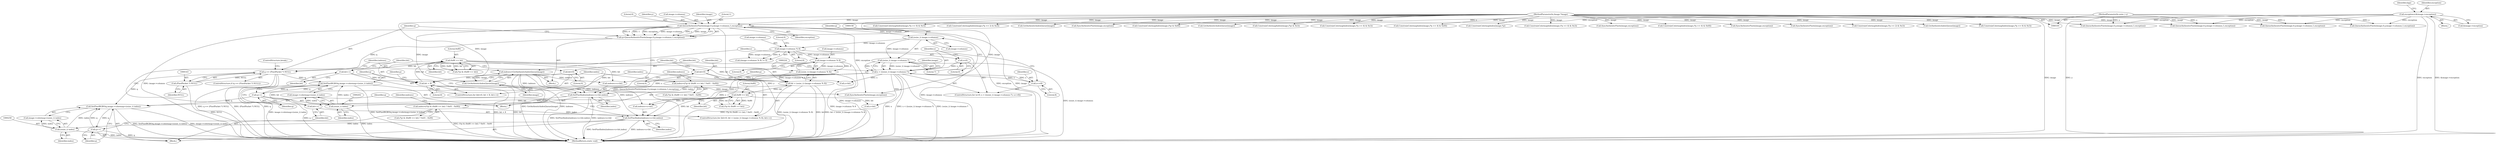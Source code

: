 digraph "0_ImageMagick_d9b2209a69ee90d8df81fb124eb66f593eb9f599@pointer" {
"1000251" [label="(Call,SetPixelRGBO(q,image->colormap+(ssize_t) index))"];
"1000140" [label="(Call,q == (PixelPacket *) NULL)"];
"1000128" [label="(Call,q=QueueAuthenticPixels(image,0,y,image->columns,1,exception))"];
"1000130" [label="(Call,QueueAuthenticPixels(image,0,y,image->columns,1,exception))"];
"1000108" [label="(MethodParameterIn,Image *image)"];
"1000107" [label="(MethodParameterIn,ssize_t y)"];
"1000117" [label="(Call,exception=(&image->exception))"];
"1000142" [label="(Call,(PixelPacket *) NULL)"];
"1000260" [label="(Call,q++)"];
"1000251" [label="(Call,SetPixelRGBO(q,image->colormap+(ssize_t) index))"];
"1000204" [label="(Call,q++)"];
"1000195" [label="(Call,SetPixelRGBO(q,image->colormap+(ssize_t) index))"];
"1000201" [label="(Call,(ssize_t) index)"];
"1000188" [label="(Call,SetPixelIndex(indexes+x+bit,index))"];
"1000146" [label="(Call,indexes=GetAuthenticIndexQueue(image))"];
"1000148" [label="(Call,GetAuthenticIndexQueue(image))"];
"1000154" [label="(Call,x < ((ssize_t) image->columns-7))"];
"1000163" [label="(Call,x+=8)"];
"1000151" [label="(Call,x=0)"];
"1000156" [label="(Call,(ssize_t) image->columns-7)"];
"1000157" [label="(Call,(ssize_t) image->columns)"];
"1000183" [label="(Call,0x80 >> bit)"];
"1000171" [label="(Call,bit < 8)"];
"1000168" [label="(Call,bit=0)"];
"1000174" [label="(Call,bit++)"];
"1000177" [label="(Call,index=((*p) & (0x80 >> bit) ? 0x01 : 0x00))"];
"1000257" [label="(Call,(ssize_t) index)"];
"1000244" [label="(Call,SetPixelIndex(indexes+x+bit,index))"];
"1000239" [label="(Call,0x80 >> bit)"];
"1000221" [label="(Call,bit < (ssize_t) (image->columns % 8))"];
"1000218" [label="(Call,bit=0)"];
"1000230" [label="(Call,bit++)"];
"1000223" [label="(Call,(ssize_t) (image->columns % 8))"];
"1000225" [label="(Call,image->columns % 8)"];
"1000210" [label="(Call,image->columns % 8)"];
"1000233" [label="(Call,index=((*p) & (0x80 >> bit) ? 0x01 : 0x00))"];
"1000205" [label="(Identifier,q)"];
"1000142" [label="(Call,(PixelPacket *) NULL)"];
"1000148" [label="(Call,GetAuthenticIndexQueue(image))"];
"1000195" [label="(Call,SetPixelRGBO(q,image->colormap+(ssize_t) index))"];
"1000217" [label="(ControlStructure,for (bit=0; bit < (ssize_t) (image->columns % 8); bit++))"];
"1000185" [label="(Identifier,bit)"];
"1000429" [label="(Call,ConstrainColormapIndex(image,(*p >> 6) & 0x3))"];
"1000110" [label="(Block,)"];
"1000499" [label="(Call,ConstrainColormapIndex(image,(*p >> 2) & 0x3))"];
"1000155" [label="(Identifier,x)"];
"1000169" [label="(Identifier,bit)"];
"1000293" [label="(Call,GetAuthenticIndexQueue(image))"];
"1000667" [label="(Call,SyncAuthenticPixels(image,exception))"];
"1000218" [label="(Call,bit=0)"];
"1000108" [label="(MethodParameterIn,Image *image)"];
"1000152" [label="(Identifier,x)"];
"1000259" [label="(Identifier,index)"];
"1000240" [label="(Literal,0x80)"];
"1000219" [label="(Identifier,bit)"];
"1000602" [label="(Call,ConstrainColormapIndex(image,(*p) & 0x0f))"];
"1000177" [label="(Call,index=((*p) & (0x80 >> bit) ? 0x01 : 0x00))"];
"1000131" [label="(Identifier,image)"];
"1000204" [label="(Call,q++)"];
"1000555" [label="(Call,GetAuthenticIndexQueue(image))"];
"1000107" [label="(MethodParameterIn,ssize_t y)"];
"1000207" [label="(Identifier,p)"];
"1000392" [label="(Call,ConstrainColormapIndex(image,(*p) & 0x3))"];
"1000191" [label="(Call,x+bit)"];
"1000147" [label="(Identifier,indexes)"];
"1000124" [label="(Identifier,bpp)"];
"1000167" [label="(ControlStructure,for (bit=0; bit < 8; bit++))"];
"1000157" [label="(Call,(ssize_t) image->columns)"];
"1000251" [label="(Call,SetPixelRGBO(q,image->colormap+(ssize_t) index))"];
"1000172" [label="(Identifier,bit)"];
"1000154" [label="(Call,x < ((ssize_t) image->columns-7))"];
"1000464" [label="(Call,ConstrainColormapIndex(image,(*p >> 4) & 0x3))"];
"1000190" [label="(Identifier,indexes)"];
"1000176" [label="(Block,)"];
"1000253" [label="(Call,image->colormap+(ssize_t) index)"];
"1000203" [label="(Identifier,index)"];
"1000236" [label="(Call,(*p) & (0x80 >> bit))"];
"1000527" [label="(Call,SyncAuthenticPixels(image,exception))"];
"1000211" [label="(Call,image->columns)"];
"1000139" [label="(ControlStructure,if (q == (PixelPacket *) NULL))"];
"1000171" [label="(Call,bit < 8)"];
"1000737" [label="(Call,SyncAuthenticPixels(image,exception))"];
"1000225" [label="(Call,image->columns % 8)"];
"1000366" [label="(Call,ConstrainColormapIndex(image,(*p >> 2) & 0x3))"];
"1000162" [label="(Literal,7)"];
"1000153" [label="(Literal,0)"];
"1000250" [label="(Identifier,index)"];
"1000150" [label="(ControlStructure,for (x=0; x < ((ssize_t) image->columns-7); x+=8))"];
"1000164" [label="(Identifier,x)"];
"1000232" [label="(Block,)"];
"1000222" [label="(Identifier,bit)"];
"1000165" [label="(Literal,8)"];
"1000221" [label="(Call,bit < (ssize_t) (image->columns % 8))"];
"1000146" [label="(Call,indexes=GetAuthenticIndexQueue(image))"];
"1000194" [label="(Identifier,index)"];
"1000695" [label="(Call,GetAuthenticIndexQueue(image))"];
"1000130" [label="(Call,QueueAuthenticPixels(image,0,y,image->columns,1,exception))"];
"1000129" [label="(Identifier,q)"];
"1000314" [label="(Call,ConstrainColormapIndex(image,(*p >> 6) & 0x3))"];
"1000677" [label="(Call,QueueAuthenticPixels(image,0,y,image->columns,1,exception))"];
"1000188" [label="(Call,SetPixelIndex(indexes+x+bit,index))"];
"1000197" [label="(Call,image->colormap+(ssize_t) index)"];
"1000168" [label="(Call,bit=0)"];
"1000128" [label="(Call,q=QueueAuthenticPixels(image,0,y,image->columns,1,exception))"];
"1000234" [label="(Identifier,index)"];
"1000119" [label="(Call,&image->exception)"];
"1000226" [label="(Call,image->columns)"];
"1000746" [label="(Call,QueueAuthenticPixels(image,0,y,image->columns,1,exception))"];
"1000170" [label="(Literal,0)"];
"1000233" [label="(Call,index=((*p) & (0x80 >> bit) ? 0x01 : 0x00))"];
"1000159" [label="(Call,image->columns)"];
"1000803" [label="(MethodReturn,static void)"];
"1000140" [label="(Call,q == (PixelPacket *) NULL)"];
"1000241" [label="(Identifier,bit)"];
"1000257" [label="(Call,(ssize_t) index)"];
"1000209" [label="(Call,(image->columns % 8) != 0)"];
"1000145" [label="(ControlStructure,break;)"];
"1000252" [label="(Identifier,q)"];
"1000235" [label="(Call,(*p) & (0x80 >> bit) ? 0x01 : 0x00)"];
"1000180" [label="(Call,(*p) & (0x80 >> bit))"];
"1000244" [label="(Call,SetPixelIndex(indexes+x+bit,index))"];
"1000137" [label="(Literal,1)"];
"1000173" [label="(Literal,8)"];
"1000127" [label="(Block,)"];
"1000118" [label="(Identifier,exception)"];
"1000215" [label="(Literal,0)"];
"1000231" [label="(Identifier,bit)"];
"1000639" [label="(Call,ConstrainColormapIndex(image,(*p >> 4) & 0x0f))"];
"1000230" [label="(Call,bit++)"];
"1000210" [label="(Call,image->columns % 8)"];
"1000214" [label="(Literal,8)"];
"1000201" [label="(Call,(ssize_t) index)"];
"1000220" [label="(Literal,0)"];
"1000713" [label="(Call,ConstrainColormapIndex(image,*p))"];
"1000260" [label="(Call,q++)"];
"1000189" [label="(Call,indexes+x+bit)"];
"1000246" [label="(Identifier,indexes)"];
"1000138" [label="(Identifier,exception)"];
"1000245" [label="(Call,indexes+x+bit)"];
"1000261" [label="(Identifier,q)"];
"1000175" [label="(Identifier,bit)"];
"1000340" [label="(Call,ConstrainColormapIndex(image,(*p >> 4) & 0x3))"];
"1000117" [label="(Call,exception=(&image->exception))"];
"1000275" [label="(Call,QueueAuthenticPixels(image,0,y,image->columns,1,exception))"];
"1000149" [label="(Identifier,image)"];
"1000163" [label="(Call,x+=8)"];
"1000196" [label="(Identifier,q)"];
"1000229" [label="(Literal,8)"];
"1000179" [label="(Call,(*p) & (0x80 >> bit) ? 0x01 : 0x00)"];
"1000798" [label="(Call,SyncAuthenticPixels(image,exception))"];
"1000174" [label="(Call,bit++)"];
"1000239" [label="(Call,0x80 >> bit)"];
"1000537" [label="(Call,QueueAuthenticPixels(image,0,y,image->columns,1,exception))"];
"1000178" [label="(Identifier,index)"];
"1000151" [label="(Call,x=0)"];
"1000144" [label="(Identifier,NULL)"];
"1000132" [label="(Literal,0)"];
"1000212" [label="(Identifier,image)"];
"1000141" [label="(Identifier,q)"];
"1000156" [label="(Call,(ssize_t) image->columns-7)"];
"1000247" [label="(Call,x+bit)"];
"1000266" [label="(Call,SyncAuthenticPixels(image,exception))"];
"1000263" [label="(Identifier,p)"];
"1000133" [label="(Identifier,y)"];
"1000184" [label="(Literal,0x80)"];
"1000223" [label="(Call,(ssize_t) (image->columns % 8))"];
"1000576" [label="(Call,ConstrainColormapIndex(image,(*p >> 4) & 0x0f))"];
"1000183" [label="(Call,0x80 >> bit)"];
"1000134" [label="(Call,image->columns)"];
"1000251" -> "1000232"  [label="AST: "];
"1000251" -> "1000253"  [label="CFG: "];
"1000252" -> "1000251"  [label="AST: "];
"1000253" -> "1000251"  [label="AST: "];
"1000261" -> "1000251"  [label="CFG: "];
"1000251" -> "1000803"  [label="DDG: SetPixelRGBO(q,image->colormap+(ssize_t) index)"];
"1000251" -> "1000803"  [label="DDG: image->colormap+(ssize_t) index"];
"1000140" -> "1000251"  [label="DDG: q"];
"1000260" -> "1000251"  [label="DDG: q"];
"1000204" -> "1000251"  [label="DDG: q"];
"1000257" -> "1000251"  [label="DDG: index"];
"1000251" -> "1000260"  [label="DDG: q"];
"1000140" -> "1000139"  [label="AST: "];
"1000140" -> "1000142"  [label="CFG: "];
"1000141" -> "1000140"  [label="AST: "];
"1000142" -> "1000140"  [label="AST: "];
"1000145" -> "1000140"  [label="CFG: "];
"1000147" -> "1000140"  [label="CFG: "];
"1000140" -> "1000803"  [label="DDG: (PixelPacket *) NULL"];
"1000140" -> "1000803"  [label="DDG: q"];
"1000140" -> "1000803"  [label="DDG: q == (PixelPacket *) NULL"];
"1000128" -> "1000140"  [label="DDG: q"];
"1000142" -> "1000140"  [label="DDG: NULL"];
"1000140" -> "1000195"  [label="DDG: q"];
"1000128" -> "1000127"  [label="AST: "];
"1000128" -> "1000130"  [label="CFG: "];
"1000129" -> "1000128"  [label="AST: "];
"1000130" -> "1000128"  [label="AST: "];
"1000141" -> "1000128"  [label="CFG: "];
"1000128" -> "1000803"  [label="DDG: QueueAuthenticPixels(image,0,y,image->columns,1,exception)"];
"1000130" -> "1000128"  [label="DDG: 0"];
"1000130" -> "1000128"  [label="DDG: 1"];
"1000130" -> "1000128"  [label="DDG: exception"];
"1000130" -> "1000128"  [label="DDG: image->columns"];
"1000130" -> "1000128"  [label="DDG: y"];
"1000130" -> "1000128"  [label="DDG: image"];
"1000130" -> "1000138"  [label="CFG: "];
"1000131" -> "1000130"  [label="AST: "];
"1000132" -> "1000130"  [label="AST: "];
"1000133" -> "1000130"  [label="AST: "];
"1000134" -> "1000130"  [label="AST: "];
"1000137" -> "1000130"  [label="AST: "];
"1000138" -> "1000130"  [label="AST: "];
"1000130" -> "1000803"  [label="DDG: image->columns"];
"1000130" -> "1000803"  [label="DDG: y"];
"1000130" -> "1000803"  [label="DDG: exception"];
"1000130" -> "1000803"  [label="DDG: image"];
"1000108" -> "1000130"  [label="DDG: image"];
"1000107" -> "1000130"  [label="DDG: y"];
"1000117" -> "1000130"  [label="DDG: exception"];
"1000130" -> "1000148"  [label="DDG: image"];
"1000130" -> "1000157"  [label="DDG: image->columns"];
"1000130" -> "1000266"  [label="DDG: exception"];
"1000108" -> "1000105"  [label="AST: "];
"1000108" -> "1000803"  [label="DDG: image"];
"1000108" -> "1000148"  [label="DDG: image"];
"1000108" -> "1000266"  [label="DDG: image"];
"1000108" -> "1000275"  [label="DDG: image"];
"1000108" -> "1000293"  [label="DDG: image"];
"1000108" -> "1000314"  [label="DDG: image"];
"1000108" -> "1000340"  [label="DDG: image"];
"1000108" -> "1000366"  [label="DDG: image"];
"1000108" -> "1000392"  [label="DDG: image"];
"1000108" -> "1000429"  [label="DDG: image"];
"1000108" -> "1000464"  [label="DDG: image"];
"1000108" -> "1000499"  [label="DDG: image"];
"1000108" -> "1000527"  [label="DDG: image"];
"1000108" -> "1000537"  [label="DDG: image"];
"1000108" -> "1000555"  [label="DDG: image"];
"1000108" -> "1000576"  [label="DDG: image"];
"1000108" -> "1000602"  [label="DDG: image"];
"1000108" -> "1000639"  [label="DDG: image"];
"1000108" -> "1000667"  [label="DDG: image"];
"1000108" -> "1000677"  [label="DDG: image"];
"1000108" -> "1000695"  [label="DDG: image"];
"1000108" -> "1000713"  [label="DDG: image"];
"1000108" -> "1000737"  [label="DDG: image"];
"1000108" -> "1000746"  [label="DDG: image"];
"1000108" -> "1000798"  [label="DDG: image"];
"1000107" -> "1000105"  [label="AST: "];
"1000107" -> "1000803"  [label="DDG: y"];
"1000107" -> "1000275"  [label="DDG: y"];
"1000107" -> "1000537"  [label="DDG: y"];
"1000107" -> "1000677"  [label="DDG: y"];
"1000107" -> "1000746"  [label="DDG: y"];
"1000117" -> "1000110"  [label="AST: "];
"1000117" -> "1000119"  [label="CFG: "];
"1000118" -> "1000117"  [label="AST: "];
"1000119" -> "1000117"  [label="AST: "];
"1000124" -> "1000117"  [label="CFG: "];
"1000117" -> "1000803"  [label="DDG: exception"];
"1000117" -> "1000803"  [label="DDG: &image->exception"];
"1000117" -> "1000275"  [label="DDG: exception"];
"1000117" -> "1000537"  [label="DDG: exception"];
"1000117" -> "1000677"  [label="DDG: exception"];
"1000117" -> "1000746"  [label="DDG: exception"];
"1000142" -> "1000144"  [label="CFG: "];
"1000143" -> "1000142"  [label="AST: "];
"1000144" -> "1000142"  [label="AST: "];
"1000142" -> "1000803"  [label="DDG: NULL"];
"1000260" -> "1000232"  [label="AST: "];
"1000260" -> "1000261"  [label="CFG: "];
"1000261" -> "1000260"  [label="AST: "];
"1000231" -> "1000260"  [label="CFG: "];
"1000260" -> "1000803"  [label="DDG: q"];
"1000204" -> "1000176"  [label="AST: "];
"1000204" -> "1000205"  [label="CFG: "];
"1000205" -> "1000204"  [label="AST: "];
"1000175" -> "1000204"  [label="CFG: "];
"1000204" -> "1000803"  [label="DDG: q"];
"1000204" -> "1000195"  [label="DDG: q"];
"1000195" -> "1000204"  [label="DDG: q"];
"1000195" -> "1000176"  [label="AST: "];
"1000195" -> "1000197"  [label="CFG: "];
"1000196" -> "1000195"  [label="AST: "];
"1000197" -> "1000195"  [label="AST: "];
"1000205" -> "1000195"  [label="CFG: "];
"1000195" -> "1000803"  [label="DDG: SetPixelRGBO(q,image->colormap+(ssize_t) index)"];
"1000195" -> "1000803"  [label="DDG: image->colormap+(ssize_t) index"];
"1000201" -> "1000195"  [label="DDG: index"];
"1000201" -> "1000197"  [label="AST: "];
"1000201" -> "1000203"  [label="CFG: "];
"1000202" -> "1000201"  [label="AST: "];
"1000203" -> "1000201"  [label="AST: "];
"1000197" -> "1000201"  [label="CFG: "];
"1000201" -> "1000803"  [label="DDG: index"];
"1000201" -> "1000197"  [label="DDG: index"];
"1000188" -> "1000201"  [label="DDG: index"];
"1000188" -> "1000176"  [label="AST: "];
"1000188" -> "1000194"  [label="CFG: "];
"1000189" -> "1000188"  [label="AST: "];
"1000194" -> "1000188"  [label="AST: "];
"1000196" -> "1000188"  [label="CFG: "];
"1000188" -> "1000803"  [label="DDG: SetPixelIndex(indexes+x+bit,index)"];
"1000188" -> "1000803"  [label="DDG: indexes+x+bit"];
"1000146" -> "1000188"  [label="DDG: indexes"];
"1000154" -> "1000188"  [label="DDG: x"];
"1000183" -> "1000188"  [label="DDG: bit"];
"1000177" -> "1000188"  [label="DDG: index"];
"1000146" -> "1000127"  [label="AST: "];
"1000146" -> "1000148"  [label="CFG: "];
"1000147" -> "1000146"  [label="AST: "];
"1000148" -> "1000146"  [label="AST: "];
"1000152" -> "1000146"  [label="CFG: "];
"1000146" -> "1000803"  [label="DDG: GetAuthenticIndexQueue(image)"];
"1000146" -> "1000803"  [label="DDG: indexes"];
"1000148" -> "1000146"  [label="DDG: image"];
"1000146" -> "1000189"  [label="DDG: indexes"];
"1000146" -> "1000244"  [label="DDG: indexes"];
"1000146" -> "1000245"  [label="DDG: indexes"];
"1000148" -> "1000149"  [label="CFG: "];
"1000149" -> "1000148"  [label="AST: "];
"1000148" -> "1000266"  [label="DDG: image"];
"1000154" -> "1000150"  [label="AST: "];
"1000154" -> "1000156"  [label="CFG: "];
"1000155" -> "1000154"  [label="AST: "];
"1000156" -> "1000154"  [label="AST: "];
"1000169" -> "1000154"  [label="CFG: "];
"1000212" -> "1000154"  [label="CFG: "];
"1000154" -> "1000803"  [label="DDG: x"];
"1000154" -> "1000803"  [label="DDG: x < ((ssize_t) image->columns-7)"];
"1000154" -> "1000803"  [label="DDG: (ssize_t) image->columns-7"];
"1000163" -> "1000154"  [label="DDG: x"];
"1000151" -> "1000154"  [label="DDG: x"];
"1000156" -> "1000154"  [label="DDG: (ssize_t) image->columns"];
"1000156" -> "1000154"  [label="DDG: 7"];
"1000154" -> "1000163"  [label="DDG: x"];
"1000154" -> "1000189"  [label="DDG: x"];
"1000154" -> "1000191"  [label="DDG: x"];
"1000154" -> "1000244"  [label="DDG: x"];
"1000154" -> "1000245"  [label="DDG: x"];
"1000154" -> "1000247"  [label="DDG: x"];
"1000163" -> "1000150"  [label="AST: "];
"1000163" -> "1000165"  [label="CFG: "];
"1000164" -> "1000163"  [label="AST: "];
"1000165" -> "1000163"  [label="AST: "];
"1000155" -> "1000163"  [label="CFG: "];
"1000151" -> "1000150"  [label="AST: "];
"1000151" -> "1000153"  [label="CFG: "];
"1000152" -> "1000151"  [label="AST: "];
"1000153" -> "1000151"  [label="AST: "];
"1000155" -> "1000151"  [label="CFG: "];
"1000156" -> "1000162"  [label="CFG: "];
"1000157" -> "1000156"  [label="AST: "];
"1000162" -> "1000156"  [label="AST: "];
"1000156" -> "1000803"  [label="DDG: (ssize_t) image->columns"];
"1000157" -> "1000156"  [label="DDG: image->columns"];
"1000157" -> "1000159"  [label="CFG: "];
"1000158" -> "1000157"  [label="AST: "];
"1000159" -> "1000157"  [label="AST: "];
"1000162" -> "1000157"  [label="CFG: "];
"1000157" -> "1000210"  [label="DDG: image->columns"];
"1000183" -> "1000180"  [label="AST: "];
"1000183" -> "1000185"  [label="CFG: "];
"1000184" -> "1000183"  [label="AST: "];
"1000185" -> "1000183"  [label="AST: "];
"1000180" -> "1000183"  [label="CFG: "];
"1000183" -> "1000174"  [label="DDG: bit"];
"1000183" -> "1000180"  [label="DDG: 0x80"];
"1000183" -> "1000180"  [label="DDG: bit"];
"1000171" -> "1000183"  [label="DDG: bit"];
"1000183" -> "1000189"  [label="DDG: bit"];
"1000183" -> "1000191"  [label="DDG: bit"];
"1000171" -> "1000167"  [label="AST: "];
"1000171" -> "1000173"  [label="CFG: "];
"1000172" -> "1000171"  [label="AST: "];
"1000173" -> "1000171"  [label="AST: "];
"1000178" -> "1000171"  [label="CFG: "];
"1000207" -> "1000171"  [label="CFG: "];
"1000171" -> "1000803"  [label="DDG: bit"];
"1000171" -> "1000803"  [label="DDG: bit < 8"];
"1000168" -> "1000171"  [label="DDG: bit"];
"1000174" -> "1000171"  [label="DDG: bit"];
"1000168" -> "1000167"  [label="AST: "];
"1000168" -> "1000170"  [label="CFG: "];
"1000169" -> "1000168"  [label="AST: "];
"1000170" -> "1000168"  [label="AST: "];
"1000172" -> "1000168"  [label="CFG: "];
"1000174" -> "1000167"  [label="AST: "];
"1000174" -> "1000175"  [label="CFG: "];
"1000175" -> "1000174"  [label="AST: "];
"1000172" -> "1000174"  [label="CFG: "];
"1000177" -> "1000176"  [label="AST: "];
"1000177" -> "1000179"  [label="CFG: "];
"1000178" -> "1000177"  [label="AST: "];
"1000179" -> "1000177"  [label="AST: "];
"1000190" -> "1000177"  [label="CFG: "];
"1000177" -> "1000803"  [label="DDG: (*p) & (0x80 >> bit) ? 0x01 : 0x00"];
"1000257" -> "1000253"  [label="AST: "];
"1000257" -> "1000259"  [label="CFG: "];
"1000258" -> "1000257"  [label="AST: "];
"1000259" -> "1000257"  [label="AST: "];
"1000253" -> "1000257"  [label="CFG: "];
"1000257" -> "1000803"  [label="DDG: index"];
"1000257" -> "1000253"  [label="DDG: index"];
"1000244" -> "1000257"  [label="DDG: index"];
"1000244" -> "1000232"  [label="AST: "];
"1000244" -> "1000250"  [label="CFG: "];
"1000245" -> "1000244"  [label="AST: "];
"1000250" -> "1000244"  [label="AST: "];
"1000252" -> "1000244"  [label="CFG: "];
"1000244" -> "1000803"  [label="DDG: SetPixelIndex(indexes+x+bit,index)"];
"1000244" -> "1000803"  [label="DDG: indexes+x+bit"];
"1000239" -> "1000244"  [label="DDG: bit"];
"1000233" -> "1000244"  [label="DDG: index"];
"1000239" -> "1000236"  [label="AST: "];
"1000239" -> "1000241"  [label="CFG: "];
"1000240" -> "1000239"  [label="AST: "];
"1000241" -> "1000239"  [label="AST: "];
"1000236" -> "1000239"  [label="CFG: "];
"1000239" -> "1000230"  [label="DDG: bit"];
"1000239" -> "1000236"  [label="DDG: 0x80"];
"1000239" -> "1000236"  [label="DDG: bit"];
"1000221" -> "1000239"  [label="DDG: bit"];
"1000239" -> "1000245"  [label="DDG: bit"];
"1000239" -> "1000247"  [label="DDG: bit"];
"1000221" -> "1000217"  [label="AST: "];
"1000221" -> "1000223"  [label="CFG: "];
"1000222" -> "1000221"  [label="AST: "];
"1000223" -> "1000221"  [label="AST: "];
"1000234" -> "1000221"  [label="CFG: "];
"1000263" -> "1000221"  [label="CFG: "];
"1000221" -> "1000803"  [label="DDG: bit < (ssize_t) (image->columns % 8)"];
"1000221" -> "1000803"  [label="DDG: (ssize_t) (image->columns % 8)"];
"1000221" -> "1000803"  [label="DDG: bit"];
"1000218" -> "1000221"  [label="DDG: bit"];
"1000230" -> "1000221"  [label="DDG: bit"];
"1000223" -> "1000221"  [label="DDG: image->columns % 8"];
"1000218" -> "1000217"  [label="AST: "];
"1000218" -> "1000220"  [label="CFG: "];
"1000219" -> "1000218"  [label="AST: "];
"1000220" -> "1000218"  [label="AST: "];
"1000222" -> "1000218"  [label="CFG: "];
"1000230" -> "1000217"  [label="AST: "];
"1000230" -> "1000231"  [label="CFG: "];
"1000231" -> "1000230"  [label="AST: "];
"1000222" -> "1000230"  [label="CFG: "];
"1000223" -> "1000225"  [label="CFG: "];
"1000224" -> "1000223"  [label="AST: "];
"1000225" -> "1000223"  [label="AST: "];
"1000223" -> "1000803"  [label="DDG: image->columns % 8"];
"1000225" -> "1000223"  [label="DDG: image->columns"];
"1000225" -> "1000223"  [label="DDG: 8"];
"1000225" -> "1000229"  [label="CFG: "];
"1000226" -> "1000225"  [label="AST: "];
"1000229" -> "1000225"  [label="AST: "];
"1000225" -> "1000803"  [label="DDG: image->columns"];
"1000210" -> "1000225"  [label="DDG: image->columns"];
"1000210" -> "1000209"  [label="AST: "];
"1000210" -> "1000214"  [label="CFG: "];
"1000211" -> "1000210"  [label="AST: "];
"1000214" -> "1000210"  [label="AST: "];
"1000215" -> "1000210"  [label="CFG: "];
"1000210" -> "1000803"  [label="DDG: image->columns"];
"1000210" -> "1000209"  [label="DDG: image->columns"];
"1000210" -> "1000209"  [label="DDG: 8"];
"1000233" -> "1000232"  [label="AST: "];
"1000233" -> "1000235"  [label="CFG: "];
"1000234" -> "1000233"  [label="AST: "];
"1000235" -> "1000233"  [label="AST: "];
"1000246" -> "1000233"  [label="CFG: "];
"1000233" -> "1000803"  [label="DDG: (*p) & (0x80 >> bit) ? 0x01 : 0x00"];
}
